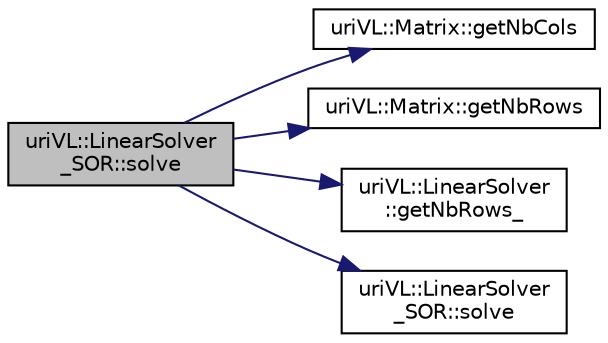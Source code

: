 digraph "uriVL::LinearSolver_SOR::solve"
{
  edge [fontname="Helvetica",fontsize="10",labelfontname="Helvetica",labelfontsize="10"];
  node [fontname="Helvetica",fontsize="10",shape=record];
  rankdir="LR";
  Node1 [label="uriVL::LinearSolver\l_SOR::solve",height=0.2,width=0.4,color="black", fillcolor="grey75", style="filled", fontcolor="black"];
  Node1 -> Node2 [color="midnightblue",fontsize="10",style="solid",fontname="Helvetica"];
  Node2 [label="uriVL::Matrix::getNbCols",height=0.2,width=0.4,color="black", fillcolor="white", style="filled",URL="$classuriVL_1_1Matrix.html#ad31ec31b060abc8b63e04d670acc1041",tooltip="This function returns a int corresponding to the number of columns in this "];
  Node1 -> Node3 [color="midnightblue",fontsize="10",style="solid",fontname="Helvetica"];
  Node3 [label="uriVL::Matrix::getNbRows",height=0.2,width=0.4,color="black", fillcolor="white", style="filled",URL="$classuriVL_1_1Matrix.html#a15c065f33d719d09ec6158dc46af09aa",tooltip="This function returns a int corresponding to the number of rows in this "];
  Node1 -> Node4 [color="midnightblue",fontsize="10",style="solid",fontname="Helvetica"];
  Node4 [label="uriVL::LinearSolver\l::getNbRows_",height=0.2,width=0.4,color="black", fillcolor="white", style="filled",URL="$classuriVL_1_1LinearSolver.html#a868b3f6b162b3fa07802280db3ed4221",tooltip="Reports the number of rows of the solver&#39;s matrix. "];
  Node1 -> Node5 [color="midnightblue",fontsize="10",style="solid",fontname="Helvetica"];
  Node5 [label="uriVL::LinearSolver\l_SOR::solve",height=0.2,width=0.4,color="black", fillcolor="white", style="filled",URL="$classuriVL_1_1LinearSolver__SOR.html#ae5089e999259d0894170316da1d47027",tooltip="Solves the SLE for the matrix assigned through the constructor or through a call to setMatrix and the..."];
}
